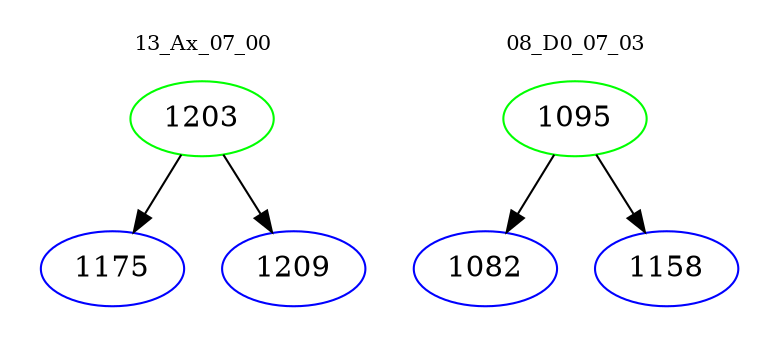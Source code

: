 digraph{
subgraph cluster_0 {
color = white
label = "13_Ax_07_00";
fontsize=10;
T0_1203 [label="1203", color="green"]
T0_1203 -> T0_1175 [color="black"]
T0_1175 [label="1175", color="blue"]
T0_1203 -> T0_1209 [color="black"]
T0_1209 [label="1209", color="blue"]
}
subgraph cluster_1 {
color = white
label = "08_D0_07_03";
fontsize=10;
T1_1095 [label="1095", color="green"]
T1_1095 -> T1_1082 [color="black"]
T1_1082 [label="1082", color="blue"]
T1_1095 -> T1_1158 [color="black"]
T1_1158 [label="1158", color="blue"]
}
}
